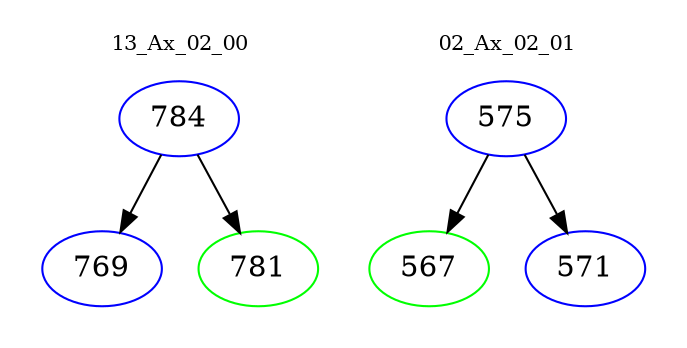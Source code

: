 digraph{
subgraph cluster_0 {
color = white
label = "13_Ax_02_00";
fontsize=10;
T0_784 [label="784", color="blue"]
T0_784 -> T0_769 [color="black"]
T0_769 [label="769", color="blue"]
T0_784 -> T0_781 [color="black"]
T0_781 [label="781", color="green"]
}
subgraph cluster_1 {
color = white
label = "02_Ax_02_01";
fontsize=10;
T1_575 [label="575", color="blue"]
T1_575 -> T1_567 [color="black"]
T1_567 [label="567", color="green"]
T1_575 -> T1_571 [color="black"]
T1_571 [label="571", color="blue"]
}
}
